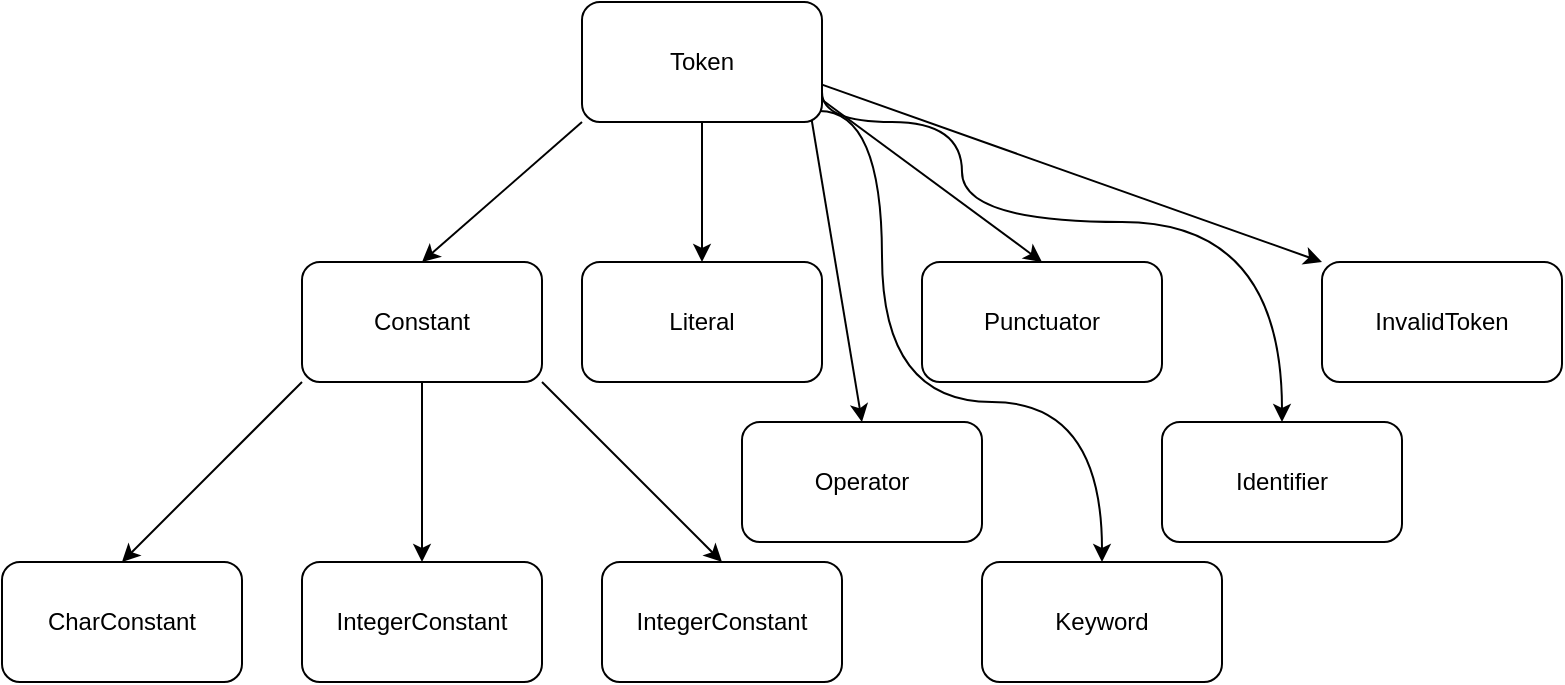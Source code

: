 <mxfile version="21.3.4" type="device">
  <diagram name="Страница 1" id="mBN3r75KDgPODlbPvwcv">
    <mxGraphModel dx="2074" dy="1089" grid="1" gridSize="10" guides="1" tooltips="1" connect="1" arrows="1" fold="1" page="1" pageScale="1" pageWidth="827" pageHeight="1169" math="0" shadow="0">
      <root>
        <mxCell id="0" />
        <mxCell id="1" parent="0" />
        <mxCell id="fKgH5zulnv-ddt9CSlDk-4" style="rounded=0;orthogonalLoop=1;jettySize=auto;html=1;exitX=0;exitY=1;exitDx=0;exitDy=0;entryX=0.5;entryY=0;entryDx=0;entryDy=0;" edge="1" parent="1" source="fKgH5zulnv-ddt9CSlDk-2" target="fKgH5zulnv-ddt9CSlDk-3">
          <mxGeometry relative="1" as="geometry" />
        </mxCell>
        <mxCell id="fKgH5zulnv-ddt9CSlDk-12" style="edgeStyle=orthogonalEdgeStyle;rounded=0;orthogonalLoop=1;jettySize=auto;html=1;entryX=0.5;entryY=0;entryDx=0;entryDy=0;" edge="1" parent="1" source="fKgH5zulnv-ddt9CSlDk-2" target="fKgH5zulnv-ddt9CSlDk-11">
          <mxGeometry relative="1" as="geometry" />
        </mxCell>
        <mxCell id="fKgH5zulnv-ddt9CSlDk-14" style="rounded=0;orthogonalLoop=1;jettySize=auto;html=1;exitX=0.956;exitY=0.971;exitDx=0;exitDy=0;entryX=0.5;entryY=0;entryDx=0;entryDy=0;exitPerimeter=0;" edge="1" parent="1" source="fKgH5zulnv-ddt9CSlDk-2" target="fKgH5zulnv-ddt9CSlDk-13">
          <mxGeometry relative="1" as="geometry" />
        </mxCell>
        <mxCell id="fKgH5zulnv-ddt9CSlDk-17" style="rounded=0;orthogonalLoop=1;jettySize=auto;html=1;exitX=0.989;exitY=0.909;exitDx=0;exitDy=0;entryX=0.5;entryY=0;entryDx=0;entryDy=0;exitPerimeter=0;edgeStyle=orthogonalEdgeStyle;curved=1;" edge="1" parent="1" source="fKgH5zulnv-ddt9CSlDk-2" target="fKgH5zulnv-ddt9CSlDk-15">
          <mxGeometry relative="1" as="geometry">
            <Array as="points">
              <mxPoint x="340" y="234" />
              <mxPoint x="340" y="380" />
              <mxPoint x="450" y="380" />
            </Array>
          </mxGeometry>
        </mxCell>
        <mxCell id="fKgH5zulnv-ddt9CSlDk-18" style="rounded=0;orthogonalLoop=1;jettySize=auto;html=1;exitX=0.997;exitY=0.81;exitDx=0;exitDy=0;entryX=0.5;entryY=0;entryDx=0;entryDy=0;exitPerimeter=0;" edge="1" parent="1" source="fKgH5zulnv-ddt9CSlDk-2" target="fKgH5zulnv-ddt9CSlDk-16">
          <mxGeometry relative="1" as="geometry" />
        </mxCell>
        <mxCell id="fKgH5zulnv-ddt9CSlDk-20" style="rounded=0;orthogonalLoop=1;jettySize=auto;html=1;exitX=1;exitY=0.75;exitDx=0;exitDy=0;entryX=0.5;entryY=0;entryDx=0;entryDy=0;edgeStyle=orthogonalEdgeStyle;curved=1;" edge="1" parent="1" source="fKgH5zulnv-ddt9CSlDk-2" target="fKgH5zulnv-ddt9CSlDk-19">
          <mxGeometry relative="1" as="geometry">
            <Array as="points">
              <mxPoint x="310" y="240" />
              <mxPoint x="380" y="240" />
              <mxPoint x="380" y="290" />
              <mxPoint x="540" y="290" />
            </Array>
          </mxGeometry>
        </mxCell>
        <mxCell id="fKgH5zulnv-ddt9CSlDk-22" style="rounded=0;orthogonalLoop=1;jettySize=auto;html=1;exitX=1.003;exitY=0.691;exitDx=0;exitDy=0;entryX=0;entryY=0;entryDx=0;entryDy=0;exitPerimeter=0;" edge="1" parent="1" source="fKgH5zulnv-ddt9CSlDk-2" target="fKgH5zulnv-ddt9CSlDk-21">
          <mxGeometry relative="1" as="geometry" />
        </mxCell>
        <mxCell id="fKgH5zulnv-ddt9CSlDk-2" value="Token" style="rounded=1;whiteSpace=wrap;html=1;" vertex="1" parent="1">
          <mxGeometry x="190" y="180" width="120" height="60" as="geometry" />
        </mxCell>
        <mxCell id="fKgH5zulnv-ddt9CSlDk-6" style="rounded=0;orthogonalLoop=1;jettySize=auto;html=1;exitX=0;exitY=1;exitDx=0;exitDy=0;entryX=0.5;entryY=0;entryDx=0;entryDy=0;" edge="1" parent="1" source="fKgH5zulnv-ddt9CSlDk-3" target="fKgH5zulnv-ddt9CSlDk-5">
          <mxGeometry relative="1" as="geometry" />
        </mxCell>
        <mxCell id="fKgH5zulnv-ddt9CSlDk-8" style="edgeStyle=orthogonalEdgeStyle;rounded=0;orthogonalLoop=1;jettySize=auto;html=1;entryX=0.5;entryY=0;entryDx=0;entryDy=0;" edge="1" parent="1" source="fKgH5zulnv-ddt9CSlDk-3" target="fKgH5zulnv-ddt9CSlDk-7">
          <mxGeometry relative="1" as="geometry" />
        </mxCell>
        <mxCell id="fKgH5zulnv-ddt9CSlDk-10" style="rounded=0;orthogonalLoop=1;jettySize=auto;html=1;exitX=1;exitY=1;exitDx=0;exitDy=0;entryX=0.5;entryY=0;entryDx=0;entryDy=0;" edge="1" parent="1" source="fKgH5zulnv-ddt9CSlDk-3" target="fKgH5zulnv-ddt9CSlDk-9">
          <mxGeometry relative="1" as="geometry" />
        </mxCell>
        <mxCell id="fKgH5zulnv-ddt9CSlDk-3" value="Constant" style="rounded=1;whiteSpace=wrap;html=1;" vertex="1" parent="1">
          <mxGeometry x="50" y="310" width="120" height="60" as="geometry" />
        </mxCell>
        <mxCell id="fKgH5zulnv-ddt9CSlDk-5" value="CharConstant" style="rounded=1;whiteSpace=wrap;html=1;" vertex="1" parent="1">
          <mxGeometry x="-100" y="460" width="120" height="60" as="geometry" />
        </mxCell>
        <mxCell id="fKgH5zulnv-ddt9CSlDk-7" value="IntegerConstant" style="rounded=1;whiteSpace=wrap;html=1;" vertex="1" parent="1">
          <mxGeometry x="50" y="460" width="120" height="60" as="geometry" />
        </mxCell>
        <mxCell id="fKgH5zulnv-ddt9CSlDk-9" value="IntegerConstant" style="rounded=1;whiteSpace=wrap;html=1;" vertex="1" parent="1">
          <mxGeometry x="200" y="460" width="120" height="60" as="geometry" />
        </mxCell>
        <mxCell id="fKgH5zulnv-ddt9CSlDk-11" value="Literal" style="rounded=1;whiteSpace=wrap;html=1;" vertex="1" parent="1">
          <mxGeometry x="190" y="310" width="120" height="60" as="geometry" />
        </mxCell>
        <mxCell id="fKgH5zulnv-ddt9CSlDk-13" value="Operator" style="rounded=1;whiteSpace=wrap;html=1;" vertex="1" parent="1">
          <mxGeometry x="270" y="390" width="120" height="60" as="geometry" />
        </mxCell>
        <mxCell id="fKgH5zulnv-ddt9CSlDk-15" value="Keyword" style="rounded=1;whiteSpace=wrap;html=1;" vertex="1" parent="1">
          <mxGeometry x="390" y="460" width="120" height="60" as="geometry" />
        </mxCell>
        <mxCell id="fKgH5zulnv-ddt9CSlDk-16" value="Punctuator" style="rounded=1;whiteSpace=wrap;html=1;" vertex="1" parent="1">
          <mxGeometry x="360" y="310" width="120" height="60" as="geometry" />
        </mxCell>
        <mxCell id="fKgH5zulnv-ddt9CSlDk-19" value="Identifier" style="rounded=1;whiteSpace=wrap;html=1;" vertex="1" parent="1">
          <mxGeometry x="480" y="390" width="120" height="60" as="geometry" />
        </mxCell>
        <mxCell id="fKgH5zulnv-ddt9CSlDk-21" value="InvalidToken" style="rounded=1;whiteSpace=wrap;html=1;" vertex="1" parent="1">
          <mxGeometry x="560" y="310" width="120" height="60" as="geometry" />
        </mxCell>
      </root>
    </mxGraphModel>
  </diagram>
</mxfile>
